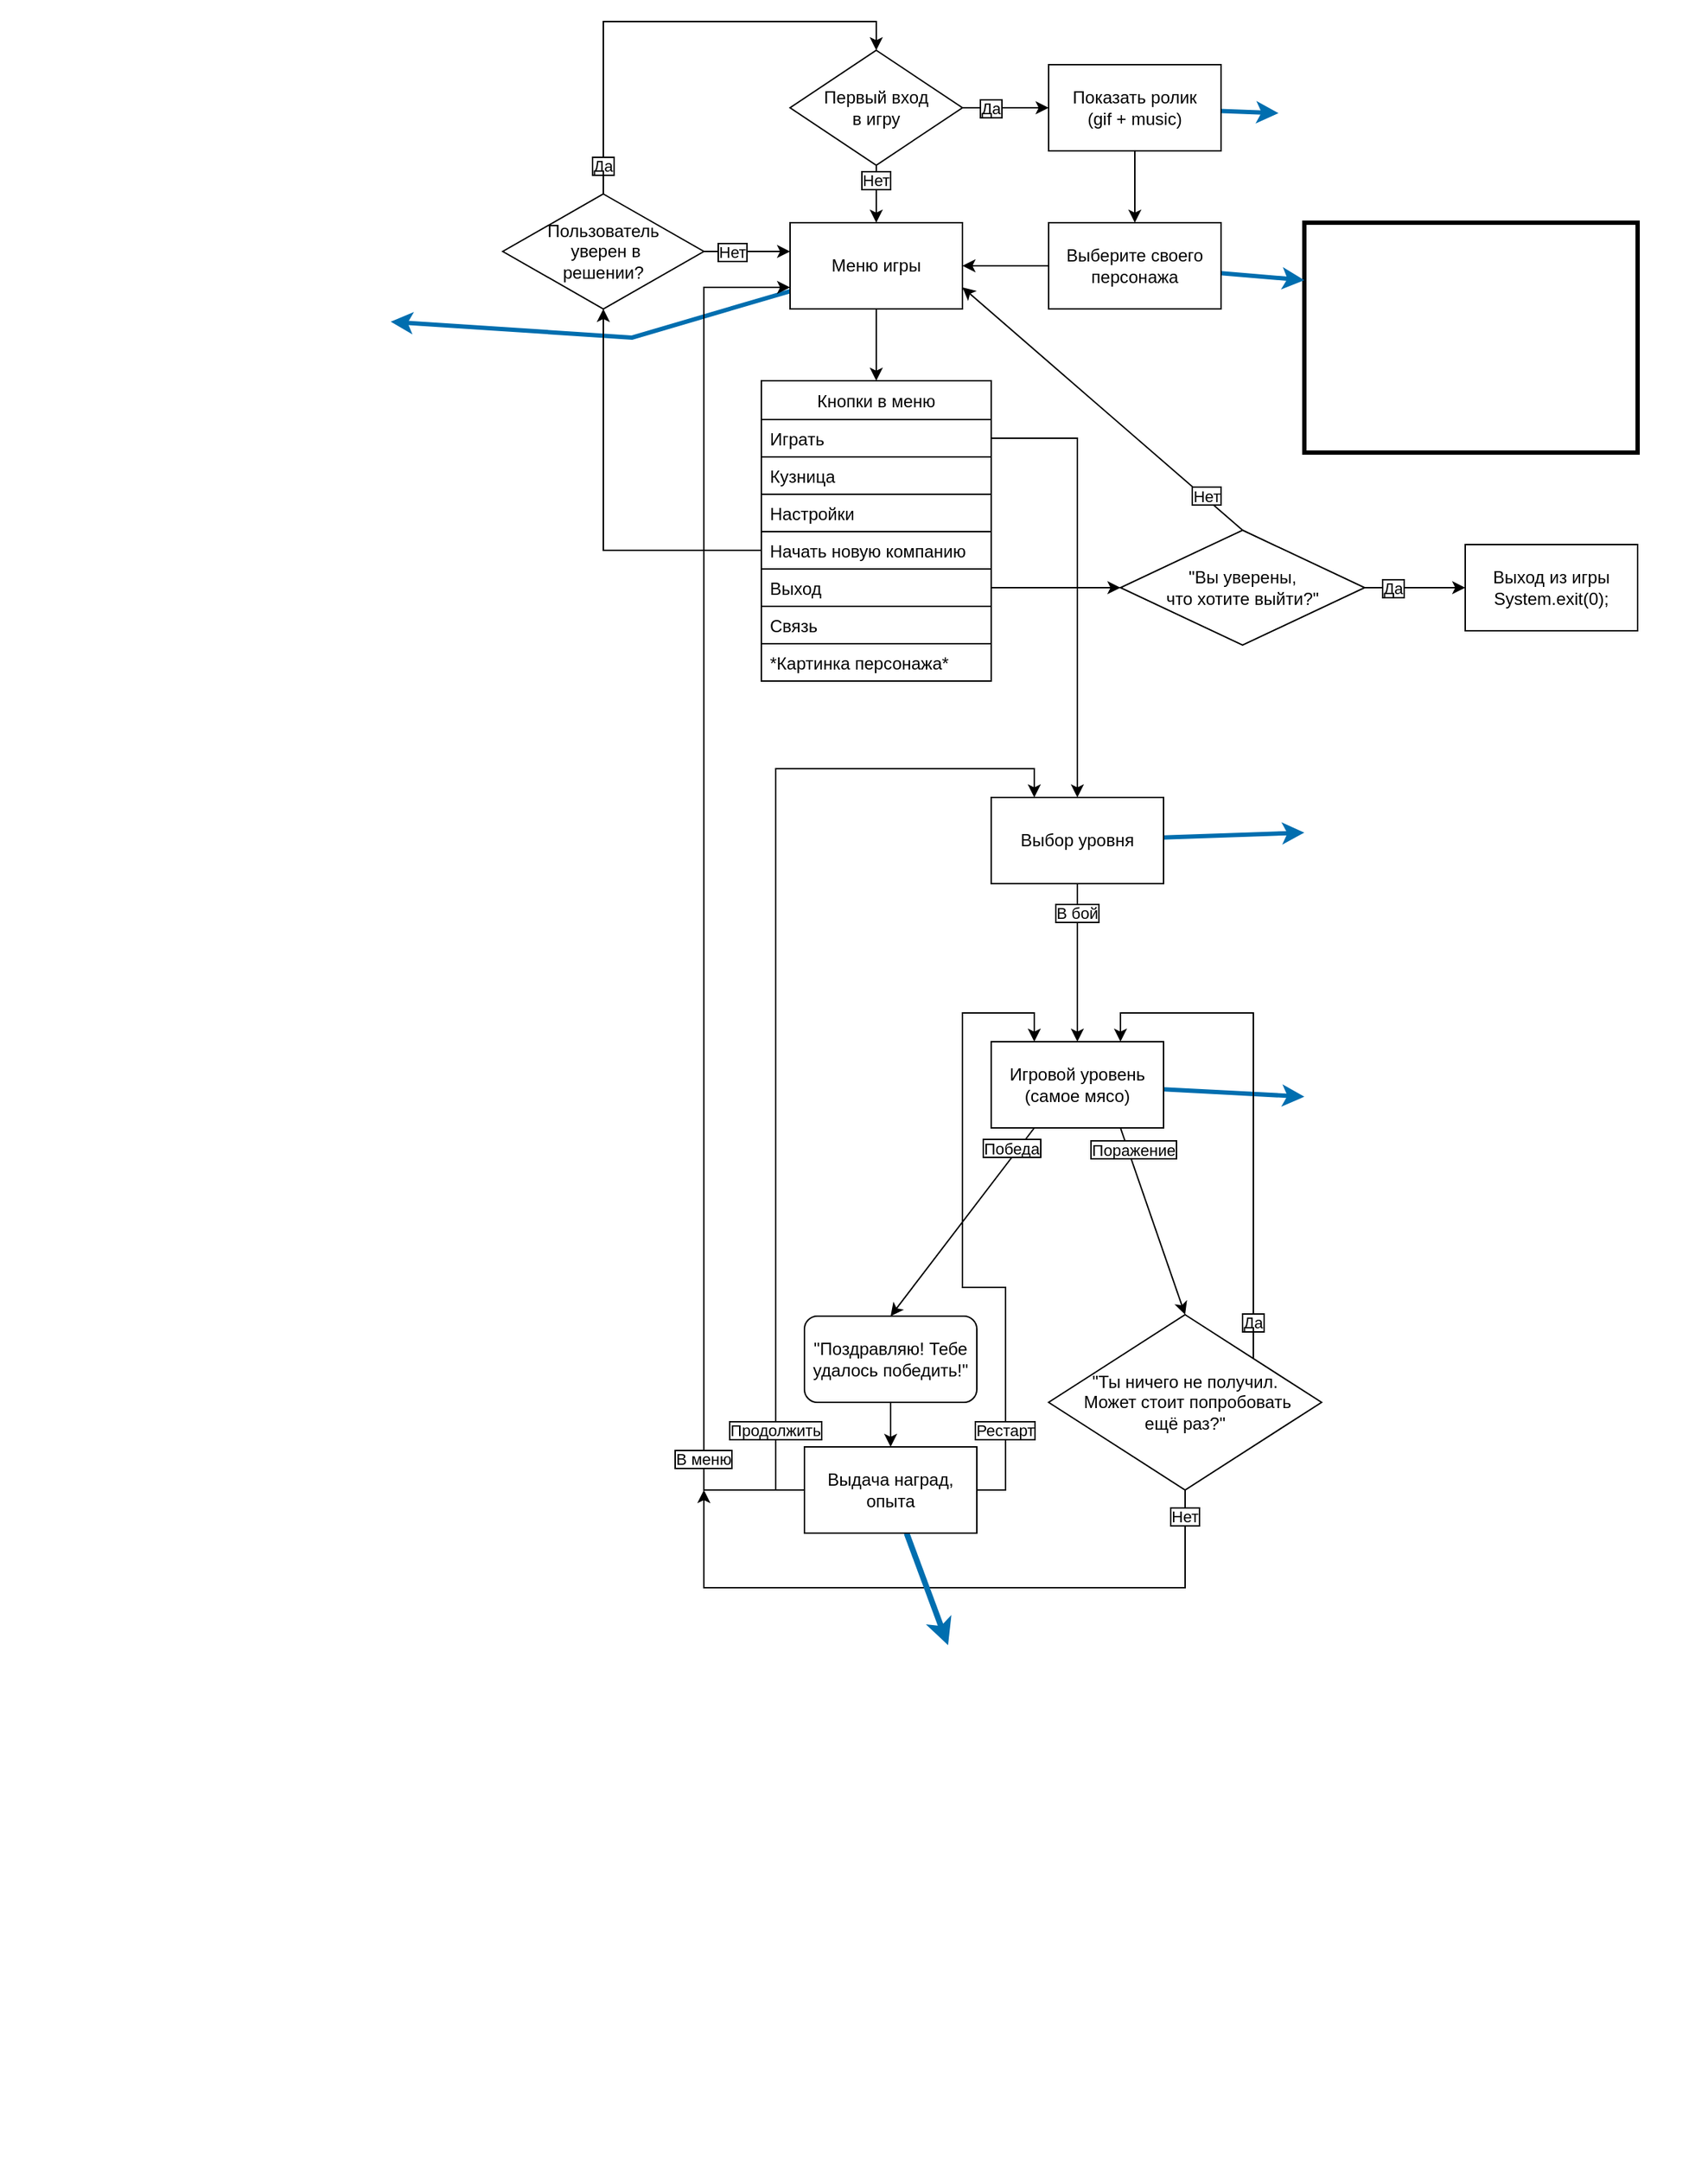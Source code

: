 <mxfile version="12.4.0" type="github" pages="1">
  <diagram id="XJbXGCVmFiAI94fBwPGo" name="Page-1">
    <mxGraphModel dx="1543" dy="383" grid="1" gridSize="10" guides="1" tooltips="1" connect="1" arrows="1" fold="1" page="1" pageScale="1" pageWidth="827" pageHeight="1169" math="0" shadow="0">
      <root>
        <mxCell id="0"/>
        <mxCell id="1" parent="0"/>
        <mxCell id="ZOk7aBvy6Ww0Tpq-KnbE-6" value="Да" style="rounded=0;orthogonalLoop=1;jettySize=auto;exitX=1;exitY=0.5;exitDx=0;exitDy=0;entryX=0;entryY=0.5;entryDx=0;entryDy=0;labelBorderColor=#000000;" parent="1" source="ZOk7aBvy6Ww0Tpq-KnbE-1" target="ZOk7aBvy6Ww0Tpq-KnbE-11" edge="1">
          <mxGeometry x="-0.333" relative="1" as="geometry">
            <mxPoint x="480" y="120" as="targetPoint"/>
            <mxPoint as="offset"/>
          </mxGeometry>
        </mxCell>
        <mxCell id="ZOk7aBvy6Ww0Tpq-KnbE-1" value="Первый вход&lt;br&gt;в игру" style="rhombus;whiteSpace=wrap;html=1;" parent="1" vertex="1">
          <mxGeometry x="320" y="80" width="120" height="80" as="geometry"/>
        </mxCell>
        <mxCell id="ZOk7aBvy6Ww0Tpq-KnbE-2" value="Нет" style="endArrow=classic;exitX=0.5;exitY=1;exitDx=0;exitDy=0;labelBorderColor=#000000;spacing=2;entryX=0.5;entryY=0;entryDx=0;entryDy=0;" parent="1" source="ZOk7aBvy6Ww0Tpq-KnbE-1" edge="1" target="lbQ0SlpiaXaBPCAGhR3_-9">
          <mxGeometry x="-0.5" width="50" height="50" relative="1" as="geometry">
            <mxPoint x="320" y="230" as="sourcePoint"/>
            <mxPoint x="380" y="200" as="targetPoint"/>
            <mxPoint as="offset"/>
          </mxGeometry>
        </mxCell>
        <mxCell id="ZOk7aBvy6Ww0Tpq-KnbE-13" style="rounded=0;orthogonalLoop=1;jettySize=auto;html=1;comic=0;entryX=0.5;entryY=0;entryDx=0;entryDy=0;" parent="1" source="ZOk7aBvy6Ww0Tpq-KnbE-11" edge="1" target="lbQ0SlpiaXaBPCAGhR3_-5">
          <mxGeometry relative="1" as="geometry">
            <mxPoint x="560" y="200" as="targetPoint"/>
          </mxGeometry>
        </mxCell>
        <mxCell id="lbQ0SlpiaXaBPCAGhR3_-4" style="rounded=0;orthogonalLoop=1;jettySize=auto;html=1;entryX=0;entryY=0.75;entryDx=0;entryDy=0;endArrow=classic;endFill=1;strokeWidth=3;fillColor=#1ba1e2;strokeColor=#006EAF;" edge="1" parent="1" source="ZOk7aBvy6Ww0Tpq-KnbE-11" target="lbQ0SlpiaXaBPCAGhR3_-3">
          <mxGeometry relative="1" as="geometry"/>
        </mxCell>
        <mxCell id="ZOk7aBvy6Ww0Tpq-KnbE-11" value="Показать ролик&lt;br&gt;(gif + music)" style="rounded=0;whiteSpace=wrap;html=1;" parent="1" vertex="1">
          <mxGeometry x="500" y="90" width="120" height="60" as="geometry"/>
        </mxCell>
        <mxCell id="lbQ0SlpiaXaBPCAGhR3_-1" value="" style="shape=image;verticalLabelPosition=bottom;labelBackgroundColor=#ffffff;verticalAlign=top;aspect=fixed;imageAspect=0;image=http://websovhoz.ru/img/imgarticles/2019/vybor-personazha.jpg;imageBorder=#000000;strokeWidth=3;" vertex="1" parent="1">
          <mxGeometry x="678" y="200" width="232" height="160" as="geometry"/>
        </mxCell>
        <mxCell id="lbQ0SlpiaXaBPCAGhR3_-3" value="" style="shape=image;verticalLabelPosition=bottom;labelBackgroundColor=#ffffff;verticalAlign=top;aspect=fixed;imageAspect=0;image=http://websovhoz.ru/img/imgarticles/2019/anim.gif;" vertex="1" parent="1">
          <mxGeometry x="660" y="45" width="134" height="105" as="geometry"/>
        </mxCell>
        <mxCell id="lbQ0SlpiaXaBPCAGhR3_-7" style="rounded=0;orthogonalLoop=1;jettySize=auto;html=1;entryX=0;entryY=0.25;entryDx=0;entryDy=0;endArrow=classic;endFill=1;strokeWidth=3;fillColor=#1ba1e2;strokeColor=#006EAF;" edge="1" parent="1" source="lbQ0SlpiaXaBPCAGhR3_-5" target="lbQ0SlpiaXaBPCAGhR3_-1">
          <mxGeometry relative="1" as="geometry"/>
        </mxCell>
        <mxCell id="lbQ0SlpiaXaBPCAGhR3_-8" style="edgeStyle=none;rounded=0;orthogonalLoop=1;jettySize=auto;html=1;endArrow=classic;endFill=1;strokeWidth=1;entryX=1;entryY=0.5;entryDx=0;entryDy=0;" edge="1" parent="1" source="lbQ0SlpiaXaBPCAGhR3_-5" target="lbQ0SlpiaXaBPCAGhR3_-9">
          <mxGeometry relative="1" as="geometry">
            <mxPoint x="430" y="230" as="targetPoint"/>
          </mxGeometry>
        </mxCell>
        <mxCell id="lbQ0SlpiaXaBPCAGhR3_-5" value="Выберите своего&lt;br&gt;персонажа" style="rounded=0;whiteSpace=wrap;html=1;strokeWidth=1;" vertex="1" parent="1">
          <mxGeometry x="500" y="200" width="120" height="60" as="geometry"/>
        </mxCell>
        <mxCell id="lbQ0SlpiaXaBPCAGhR3_-11" style="edgeStyle=none;rounded=0;orthogonalLoop=1;jettySize=auto;html=1;endArrow=classic;endFill=1;strokeWidth=3;fillColor=#1ba1e2;strokeColor=#006EAF;" edge="1" parent="1" source="lbQ0SlpiaXaBPCAGhR3_-9" target="lbQ0SlpiaXaBPCAGhR3_-10">
          <mxGeometry relative="1" as="geometry">
            <Array as="points">
              <mxPoint x="210" y="280"/>
            </Array>
          </mxGeometry>
        </mxCell>
        <mxCell id="lbQ0SlpiaXaBPCAGhR3_-18" style="edgeStyle=none;rounded=0;orthogonalLoop=1;jettySize=auto;html=1;entryX=0.5;entryY=0;entryDx=0;entryDy=0;endArrow=classic;endFill=1;strokeWidth=1;" edge="1" parent="1" source="lbQ0SlpiaXaBPCAGhR3_-9" target="lbQ0SlpiaXaBPCAGhR3_-14">
          <mxGeometry relative="1" as="geometry"/>
        </mxCell>
        <mxCell id="lbQ0SlpiaXaBPCAGhR3_-9" value="Меню игры" style="rounded=0;whiteSpace=wrap;html=1;strokeWidth=1;" vertex="1" parent="1">
          <mxGeometry x="320" y="200" width="120" height="60" as="geometry"/>
        </mxCell>
        <mxCell id="lbQ0SlpiaXaBPCAGhR3_-10" value="" style="shape=image;verticalLabelPosition=bottom;labelBackgroundColor=#ffffff;verticalAlign=top;aspect=fixed;imageAspect=0;image=http://websovhoz.ru/img/imgarticles/2019/menyu-igry.jpg;" vertex="1" parent="1">
          <mxGeometry x="-228" y="167" width="270" height="186" as="geometry"/>
        </mxCell>
        <mxCell id="lbQ0SlpiaXaBPCAGhR3_-14" value="Кнопки в меню" style="swimlane;fontStyle=0;childLayout=stackLayout;horizontal=1;startSize=27;fillColor=none;horizontalStack=0;resizeParent=1;resizeParentMax=0;resizeLast=0;collapsible=1;marginBottom=0;strokeWidth=1;" vertex="1" parent="1">
          <mxGeometry x="300" y="310" width="160" height="209" as="geometry">
            <mxRectangle x="310" y="296" width="50" height="26" as="alternateBounds"/>
          </mxGeometry>
        </mxCell>
        <mxCell id="lbQ0SlpiaXaBPCAGhR3_-15" value="Играть&#xa;" style="text;strokeColor=#000000;fillColor=none;align=left;verticalAlign=top;spacingLeft=4;spacingRight=4;overflow=hidden;rotatable=0;points=[[0,0.5],[1,0.5]];portConstraint=eastwest;" vertex="1" parent="lbQ0SlpiaXaBPCAGhR3_-14">
          <mxGeometry y="27" width="160" height="26" as="geometry"/>
        </mxCell>
        <mxCell id="lbQ0SlpiaXaBPCAGhR3_-16" value="Кузница&#xa;" style="text;strokeColor=#000000;fillColor=none;align=left;verticalAlign=top;spacingLeft=4;spacingRight=4;overflow=hidden;rotatable=0;points=[[0,0.5],[1,0.5]];portConstraint=eastwest;" vertex="1" parent="lbQ0SlpiaXaBPCAGhR3_-14">
          <mxGeometry y="53" width="160" height="26" as="geometry"/>
        </mxCell>
        <mxCell id="lbQ0SlpiaXaBPCAGhR3_-17" value="Настройки&#xa;" style="text;strokeColor=#000000;fillColor=none;align=left;verticalAlign=top;spacingLeft=4;spacingRight=4;overflow=hidden;rotatable=0;points=[[0,0.5],[1,0.5]];portConstraint=eastwest;" vertex="1" parent="lbQ0SlpiaXaBPCAGhR3_-14">
          <mxGeometry y="79" width="160" height="26" as="geometry"/>
        </mxCell>
        <mxCell id="lbQ0SlpiaXaBPCAGhR3_-19" value="Начать новую компанию" style="text;strokeColor=#000000;fillColor=none;align=left;verticalAlign=top;spacingLeft=4;spacingRight=4;overflow=hidden;rotatable=0;points=[[0,0.5],[1,0.5]];portConstraint=eastwest;" vertex="1" parent="lbQ0SlpiaXaBPCAGhR3_-14">
          <mxGeometry y="105" width="160" height="26" as="geometry"/>
        </mxCell>
        <mxCell id="lbQ0SlpiaXaBPCAGhR3_-20" value="Выход&#xa;" style="text;strokeColor=#000000;fillColor=none;align=left;verticalAlign=top;spacingLeft=4;spacingRight=4;overflow=hidden;rotatable=0;points=[[0,0.5],[1,0.5]];portConstraint=eastwest;" vertex="1" parent="lbQ0SlpiaXaBPCAGhR3_-14">
          <mxGeometry y="131" width="160" height="26" as="geometry"/>
        </mxCell>
        <mxCell id="lbQ0SlpiaXaBPCAGhR3_-21" value="Связь&#xa;" style="text;strokeColor=#000000;fillColor=none;align=left;verticalAlign=top;spacingLeft=4;spacingRight=4;overflow=hidden;rotatable=0;points=[[0,0.5],[1,0.5]];portConstraint=eastwest;" vertex="1" parent="lbQ0SlpiaXaBPCAGhR3_-14">
          <mxGeometry y="157" width="160" height="26" as="geometry"/>
        </mxCell>
        <mxCell id="lbQ0SlpiaXaBPCAGhR3_-22" value="*Картинка персонажа*" style="text;strokeColor=#000000;fillColor=none;align=left;verticalAlign=top;spacingLeft=4;spacingRight=4;overflow=hidden;rotatable=0;points=[[0,0.5],[1,0.5]];portConstraint=eastwest;" vertex="1" parent="lbQ0SlpiaXaBPCAGhR3_-14">
          <mxGeometry y="183" width="160" height="26" as="geometry"/>
        </mxCell>
        <mxCell id="lbQ0SlpiaXaBPCAGhR3_-24" style="edgeStyle=orthogonalEdgeStyle;rounded=0;orthogonalLoop=1;jettySize=auto;html=1;entryX=0.5;entryY=1;entryDx=0;entryDy=0;endArrow=classic;endFill=1;strokeWidth=1;exitX=0;exitY=0.5;exitDx=0;exitDy=0;" edge="1" parent="1" source="lbQ0SlpiaXaBPCAGhR3_-19" target="lbQ0SlpiaXaBPCAGhR3_-26">
          <mxGeometry relative="1" as="geometry">
            <Array as="points">
              <mxPoint x="190" y="428"/>
            </Array>
          </mxGeometry>
        </mxCell>
        <mxCell id="lbQ0SlpiaXaBPCAGhR3_-25" value="" style="shape=image;verticalLabelPosition=bottom;labelBackgroundColor=#ffffff;verticalAlign=top;aspect=fixed;imageAspect=0;image=http://websovhoz.ru/img/imgarticles/2019/vybor-urovnya.jpg;" vertex="1" parent="1">
          <mxGeometry x="678" y="530" width="274" height="189" as="geometry"/>
        </mxCell>
        <mxCell id="lbQ0SlpiaXaBPCAGhR3_-27" value="Да" style="edgeStyle=orthogonalEdgeStyle;rounded=0;orthogonalLoop=1;jettySize=auto;entryX=0.5;entryY=0;entryDx=0;entryDy=0;endArrow=classic;endFill=1;strokeWidth=1;labelBorderColor=#000000;exitX=0.5;exitY=0;exitDx=0;exitDy=0;" edge="1" parent="1" source="lbQ0SlpiaXaBPCAGhR3_-26" target="ZOk7aBvy6Ww0Tpq-KnbE-1">
          <mxGeometry x="-0.879" relative="1" as="geometry">
            <mxPoint as="offset"/>
          </mxGeometry>
        </mxCell>
        <mxCell id="lbQ0SlpiaXaBPCAGhR3_-28" value="Нет" style="edgeStyle=orthogonalEdgeStyle;rounded=0;orthogonalLoop=1;jettySize=auto;endArrow=classic;endFill=1;strokeWidth=1;labelBorderColor=#000000;exitX=1;exitY=0.5;exitDx=0;exitDy=0;" edge="1" parent="1" source="lbQ0SlpiaXaBPCAGhR3_-26" target="lbQ0SlpiaXaBPCAGhR3_-9">
          <mxGeometry x="0.668" y="-30" relative="1" as="geometry">
            <mxPoint x="320" y="220" as="targetPoint"/>
            <Array as="points">
              <mxPoint x="310" y="220"/>
              <mxPoint x="310" y="220"/>
            </Array>
            <mxPoint x="-30" y="-30" as="offset"/>
          </mxGeometry>
        </mxCell>
        <mxCell id="lbQ0SlpiaXaBPCAGhR3_-26" value="Пользователь&lt;br&gt;&amp;nbsp;уверен в &lt;br&gt;решении?" style="rhombus;whiteSpace=wrap;html=1;strokeColor=#000000;strokeWidth=1;fillColor=none;" vertex="1" parent="1">
          <mxGeometry x="120" y="180" width="140" height="80" as="geometry"/>
        </mxCell>
        <mxCell id="lbQ0SlpiaXaBPCAGhR3_-30" value="" style="shape=image;verticalLabelPosition=bottom;labelBackgroundColor=#ffffff;verticalAlign=top;aspect=fixed;imageAspect=0;image=http://websovhoz.ru/img/imgarticles/2019/Kuznitsa.jpg;" vertex="1" parent="1">
          <mxGeometry x="-230" y="600" width="276" height="190" as="geometry"/>
        </mxCell>
        <mxCell id="lbQ0SlpiaXaBPCAGhR3_-35" style="edgeStyle=none;rounded=0;orthogonalLoop=1;jettySize=auto;html=0;endArrow=classic;endFill=1;strokeWidth=1;entryX=0;entryY=0.5;entryDx=0;entryDy=0;" edge="1" parent="1" source="lbQ0SlpiaXaBPCAGhR3_-20" target="lbQ0SlpiaXaBPCAGhR3_-37">
          <mxGeometry relative="1" as="geometry">
            <mxPoint x="770.0" y="454" as="targetPoint"/>
          </mxGeometry>
        </mxCell>
        <mxCell id="lbQ0SlpiaXaBPCAGhR3_-36" value="Выход из игры&lt;br&gt;System.exit(0);" style="rounded=0;whiteSpace=wrap;html=1;strokeColor=#000000;strokeWidth=1;fillColor=#ffffff;" vertex="1" parent="1">
          <mxGeometry x="790" y="424" width="120" height="60" as="geometry"/>
        </mxCell>
        <mxCell id="lbQ0SlpiaXaBPCAGhR3_-38" value="Да" style="edgeStyle=none;rounded=0;orthogonalLoop=1;jettySize=auto;html=0;exitX=1;exitY=0.5;exitDx=0;exitDy=0;entryX=0;entryY=0.5;entryDx=0;entryDy=0;endArrow=classic;endFill=1;strokeWidth=1;labelBorderColor=#000000;" edge="1" parent="1" source="lbQ0SlpiaXaBPCAGhR3_-37" target="lbQ0SlpiaXaBPCAGhR3_-36">
          <mxGeometry x="-0.429" relative="1" as="geometry">
            <mxPoint as="offset"/>
          </mxGeometry>
        </mxCell>
        <mxCell id="lbQ0SlpiaXaBPCAGhR3_-39" value="Нет" style="edgeStyle=none;rounded=0;orthogonalLoop=1;jettySize=auto;html=0;entryX=1;entryY=0.75;entryDx=0;entryDy=0;endArrow=classic;endFill=1;strokeWidth=1;labelBorderColor=#000000;exitX=0.5;exitY=0;exitDx=0;exitDy=0;" edge="1" parent="1" source="lbQ0SlpiaXaBPCAGhR3_-37" target="lbQ0SlpiaXaBPCAGhR3_-9">
          <mxGeometry x="-0.732" y="-2" relative="1" as="geometry">
            <mxPoint as="offset"/>
          </mxGeometry>
        </mxCell>
        <mxCell id="lbQ0SlpiaXaBPCAGhR3_-37" value="&quot;Вы уверены, &lt;br&gt;что хотите выйти?&quot;" style="rhombus;whiteSpace=wrap;html=1;strokeColor=#000000;strokeWidth=1;fillColor=#ffffff;" vertex="1" parent="1">
          <mxGeometry x="550" y="414" width="170" height="80" as="geometry"/>
        </mxCell>
        <mxCell id="lbQ0SlpiaXaBPCAGhR3_-42" style="edgeStyle=orthogonalEdgeStyle;rounded=0;orthogonalLoop=1;jettySize=auto;html=0;endArrow=classic;endFill=1;strokeColor=#000000;strokeWidth=1;exitX=1;exitY=0.5;exitDx=0;exitDy=0;startArrow=none;startFill=0;entryX=0.5;entryY=0;entryDx=0;entryDy=0;" edge="1" parent="1" source="lbQ0SlpiaXaBPCAGhR3_-15" target="lbQ0SlpiaXaBPCAGhR3_-43">
          <mxGeometry relative="1" as="geometry">
            <mxPoint x="520" y="600" as="targetPoint"/>
          </mxGeometry>
        </mxCell>
        <mxCell id="lbQ0SlpiaXaBPCAGhR3_-44" style="rounded=0;orthogonalLoop=1;jettySize=auto;html=0;entryX=0;entryY=0.5;entryDx=0;entryDy=0;startArrow=none;startFill=0;endArrow=classic;endFill=1;strokeColor=#006EAF;strokeWidth=3;fillColor=#1ba1e2;" edge="1" parent="1" source="lbQ0SlpiaXaBPCAGhR3_-43" target="lbQ0SlpiaXaBPCAGhR3_-25">
          <mxGeometry relative="1" as="geometry"/>
        </mxCell>
        <mxCell id="lbQ0SlpiaXaBPCAGhR3_-46" value="В бой" style="edgeStyle=none;rounded=0;orthogonalLoop=1;jettySize=auto;html=0;entryX=0.5;entryY=0;entryDx=0;entryDy=0;startArrow=none;startFill=0;endArrow=classic;endFill=1;strokeColor=#000000;strokeWidth=1;labelBorderColor=#000000;" edge="1" parent="1" source="lbQ0SlpiaXaBPCAGhR3_-43" target="lbQ0SlpiaXaBPCAGhR3_-45">
          <mxGeometry x="-0.636" relative="1" as="geometry">
            <mxPoint as="offset"/>
          </mxGeometry>
        </mxCell>
        <mxCell id="lbQ0SlpiaXaBPCAGhR3_-43" value="Выбор уровня" style="rounded=0;whiteSpace=wrap;html=1;strokeColor=#000000;strokeWidth=1;fillColor=#ffffff;" vertex="1" parent="1">
          <mxGeometry x="460" y="600" width="120" height="60" as="geometry"/>
        </mxCell>
        <mxCell id="lbQ0SlpiaXaBPCAGhR3_-47" value="Поражение" style="edgeStyle=none;rounded=0;orthogonalLoop=1;jettySize=auto;html=0;startArrow=none;startFill=0;endArrow=classic;endFill=1;strokeColor=#000000;strokeWidth=1;exitX=0.75;exitY=1;exitDx=0;exitDy=0;labelBorderColor=#000000;entryX=0.5;entryY=0;entryDx=0;entryDy=0;" edge="1" parent="1" source="lbQ0SlpiaXaBPCAGhR3_-45" target="lbQ0SlpiaXaBPCAGhR3_-52">
          <mxGeometry x="-0.752" y="4" relative="1" as="geometry">
            <mxPoint x="600" y="990" as="targetPoint"/>
            <mxPoint as="offset"/>
          </mxGeometry>
        </mxCell>
        <mxCell id="lbQ0SlpiaXaBPCAGhR3_-48" value="Победа" style="edgeStyle=none;rounded=0;orthogonalLoop=1;jettySize=auto;html=0;startArrow=none;startFill=0;endArrow=classic;endFill=1;strokeColor=#000000;strokeWidth=1;exitX=0.25;exitY=1;exitDx=0;exitDy=0;labelBorderColor=#000000;entryX=0.5;entryY=0;entryDx=0;entryDy=0;" edge="1" parent="1" source="lbQ0SlpiaXaBPCAGhR3_-45" target="lbQ0SlpiaXaBPCAGhR3_-54">
          <mxGeometry x="-0.752" y="-4" relative="1" as="geometry">
            <mxPoint x="400" y="960" as="targetPoint"/>
            <mxPoint as="offset"/>
          </mxGeometry>
        </mxCell>
        <mxCell id="lbQ0SlpiaXaBPCAGhR3_-50" style="edgeStyle=none;rounded=0;orthogonalLoop=1;jettySize=auto;html=0;entryX=0;entryY=0.25;entryDx=0;entryDy=0;startArrow=none;startFill=0;endArrow=classic;endFill=1;strokeColor=#006EAF;strokeWidth=3;fillColor=#1ba1e2;" edge="1" parent="1" source="lbQ0SlpiaXaBPCAGhR3_-45" target="lbQ0SlpiaXaBPCAGhR3_-49">
          <mxGeometry relative="1" as="geometry"/>
        </mxCell>
        <mxCell id="lbQ0SlpiaXaBPCAGhR3_-45" value="Игровой уровень&lt;br&gt;(самое мясо)" style="rounded=0;whiteSpace=wrap;html=1;strokeColor=#000000;strokeWidth=1;fillColor=#ffffff;" vertex="1" parent="1">
          <mxGeometry x="460" y="770" width="120" height="60" as="geometry"/>
        </mxCell>
        <mxCell id="lbQ0SlpiaXaBPCAGhR3_-49" value="" style="shape=image;verticalLabelPosition=bottom;labelBackgroundColor=#ffffff;verticalAlign=top;aspect=fixed;imageAspect=0;image=http://websovhoz.ru/img/imgarticles/2019/geimplei-igry.jpg;" vertex="1" parent="1">
          <mxGeometry x="678" y="760" width="280" height="193" as="geometry"/>
        </mxCell>
        <mxCell id="lbQ0SlpiaXaBPCAGhR3_-53" value="Да" style="edgeStyle=orthogonalEdgeStyle;rounded=0;orthogonalLoop=1;jettySize=auto;html=0;entryX=0.75;entryY=0;entryDx=0;entryDy=0;startArrow=none;startFill=0;endArrow=classic;endFill=1;strokeColor=#000000;strokeWidth=1;exitX=1;exitY=0;exitDx=0;exitDy=0;labelBorderColor=#000000;" edge="1" parent="1" source="lbQ0SlpiaXaBPCAGhR3_-52" target="lbQ0SlpiaXaBPCAGhR3_-45">
          <mxGeometry x="-0.855" relative="1" as="geometry">
            <Array as="points">
              <mxPoint x="643" y="750"/>
              <mxPoint x="550" y="750"/>
            </Array>
            <mxPoint as="offset"/>
          </mxGeometry>
        </mxCell>
        <mxCell id="lbQ0SlpiaXaBPCAGhR3_-64" value="Нет" style="edgeStyle=orthogonalEdgeStyle;rounded=0;orthogonalLoop=1;jettySize=auto;html=0;startArrow=none;startFill=0;endArrow=classic;endFill=1;strokeColor=#000000;strokeWidth=1;labelBorderColor=#000000;" edge="1" parent="1" source="lbQ0SlpiaXaBPCAGhR3_-52">
          <mxGeometry x="-0.923" relative="1" as="geometry">
            <mxPoint x="260" y="1082" as="targetPoint"/>
            <Array as="points">
              <mxPoint x="595" y="1150"/>
              <mxPoint x="260" y="1150"/>
            </Array>
            <mxPoint as="offset"/>
          </mxGeometry>
        </mxCell>
        <mxCell id="lbQ0SlpiaXaBPCAGhR3_-52" value="&lt;span style=&quot;white-space: normal&quot;&gt;&quot;Ты ничего не получил.&lt;br&gt;&amp;nbsp;Может стоит попробовать &lt;br&gt;ещё раз?&quot;&lt;/span&gt;" style="rhombus;whiteSpace=wrap;html=1;strokeColor=#000000;strokeWidth=1;fillColor=#ffffff;" vertex="1" parent="1">
          <mxGeometry x="500" y="960" width="190" height="122" as="geometry"/>
        </mxCell>
        <mxCell id="lbQ0SlpiaXaBPCAGhR3_-56" style="edgeStyle=orthogonalEdgeStyle;rounded=0;orthogonalLoop=1;jettySize=auto;html=0;entryX=0.5;entryY=0;entryDx=0;entryDy=0;startArrow=none;startFill=0;endArrow=classic;endFill=1;strokeColor=#000000;strokeWidth=1;" edge="1" parent="1" source="lbQ0SlpiaXaBPCAGhR3_-54" target="lbQ0SlpiaXaBPCAGhR3_-55">
          <mxGeometry relative="1" as="geometry"/>
        </mxCell>
        <mxCell id="lbQ0SlpiaXaBPCAGhR3_-54" value="&quot;Поздравляю! Тебе удалось победить!&quot;" style="rounded=1;whiteSpace=wrap;html=1;strokeColor=#000000;strokeWidth=1;fillColor=#ffffff;" vertex="1" parent="1">
          <mxGeometry x="330" y="961" width="120" height="60" as="geometry"/>
        </mxCell>
        <mxCell id="lbQ0SlpiaXaBPCAGhR3_-57" value="Продолжить" style="edgeStyle=orthogonalEdgeStyle;rounded=0;orthogonalLoop=1;jettySize=auto;html=0;entryX=0.25;entryY=0;entryDx=0;entryDy=0;startArrow=none;startFill=0;endArrow=classic;endFill=1;strokeColor=#000000;strokeWidth=1;exitX=0;exitY=0.5;exitDx=0;exitDy=0;labelBorderColor=#000000;" edge="1" parent="1" source="lbQ0SlpiaXaBPCAGhR3_-55" target="lbQ0SlpiaXaBPCAGhR3_-43">
          <mxGeometry x="-0.828" relative="1" as="geometry">
            <mxPoint as="offset"/>
          </mxGeometry>
        </mxCell>
        <mxCell id="lbQ0SlpiaXaBPCAGhR3_-59" value="В меню" style="edgeStyle=orthogonalEdgeStyle;rounded=0;orthogonalLoop=1;jettySize=auto;html=0;entryX=0;entryY=0.75;entryDx=0;entryDy=0;startArrow=none;startFill=0;endArrow=classic;endFill=1;strokeColor=#000000;strokeWidth=1;labelBorderColor=#000000;" edge="1" parent="1" source="lbQ0SlpiaXaBPCAGhR3_-55" target="lbQ0SlpiaXaBPCAGhR3_-9">
          <mxGeometry x="-0.855" y="-22" relative="1" as="geometry">
            <Array as="points">
              <mxPoint x="260" y="1082"/>
              <mxPoint x="260" y="245"/>
            </Array>
            <mxPoint x="-22" y="-22" as="offset"/>
          </mxGeometry>
        </mxCell>
        <mxCell id="lbQ0SlpiaXaBPCAGhR3_-61" value="Рестарт" style="edgeStyle=orthogonalEdgeStyle;rounded=0;orthogonalLoop=1;jettySize=auto;html=0;exitX=1;exitY=0.5;exitDx=0;exitDy=0;entryX=0.25;entryY=0;entryDx=0;entryDy=0;startArrow=none;startFill=0;endArrow=classic;endFill=1;strokeColor=#000000;strokeWidth=1;labelBorderColor=#000000;" edge="1" parent="1" source="lbQ0SlpiaXaBPCAGhR3_-55" target="lbQ0SlpiaXaBPCAGhR3_-45">
          <mxGeometry x="-0.726" relative="1" as="geometry">
            <mxPoint as="offset"/>
          </mxGeometry>
        </mxCell>
        <mxCell id="lbQ0SlpiaXaBPCAGhR3_-63" style="rounded=0;orthogonalLoop=1;jettySize=auto;html=0;entryX=0.5;entryY=0;entryDx=0;entryDy=0;startArrow=none;startFill=0;endArrow=classic;endFill=1;strokeColor=#006EAF;strokeWidth=4;fillColor=#1ba1e2;" edge="1" parent="1" source="lbQ0SlpiaXaBPCAGhR3_-55" target="lbQ0SlpiaXaBPCAGhR3_-62">
          <mxGeometry relative="1" as="geometry"/>
        </mxCell>
        <mxCell id="lbQ0SlpiaXaBPCAGhR3_-55" value="Выдача наград, опыта" style="rounded=0;whiteSpace=wrap;html=1;strokeColor=#000000;strokeWidth=1;fillColor=#ffffff;" vertex="1" parent="1">
          <mxGeometry x="330" y="1052" width="120" height="60" as="geometry"/>
        </mxCell>
        <mxCell id="lbQ0SlpiaXaBPCAGhR3_-62" value="" style="shape=image;verticalLabelPosition=bottom;labelBackgroundColor=#ffffff;verticalAlign=top;aspect=fixed;imageAspect=0;image=http://websovhoz.ru/img/imgarticles/2019/konets-igry.jpg;" vertex="1" parent="1">
          <mxGeometry x="170" y="1190" width="520" height="358" as="geometry"/>
        </mxCell>
      </root>
    </mxGraphModel>
  </diagram>
</mxfile>
